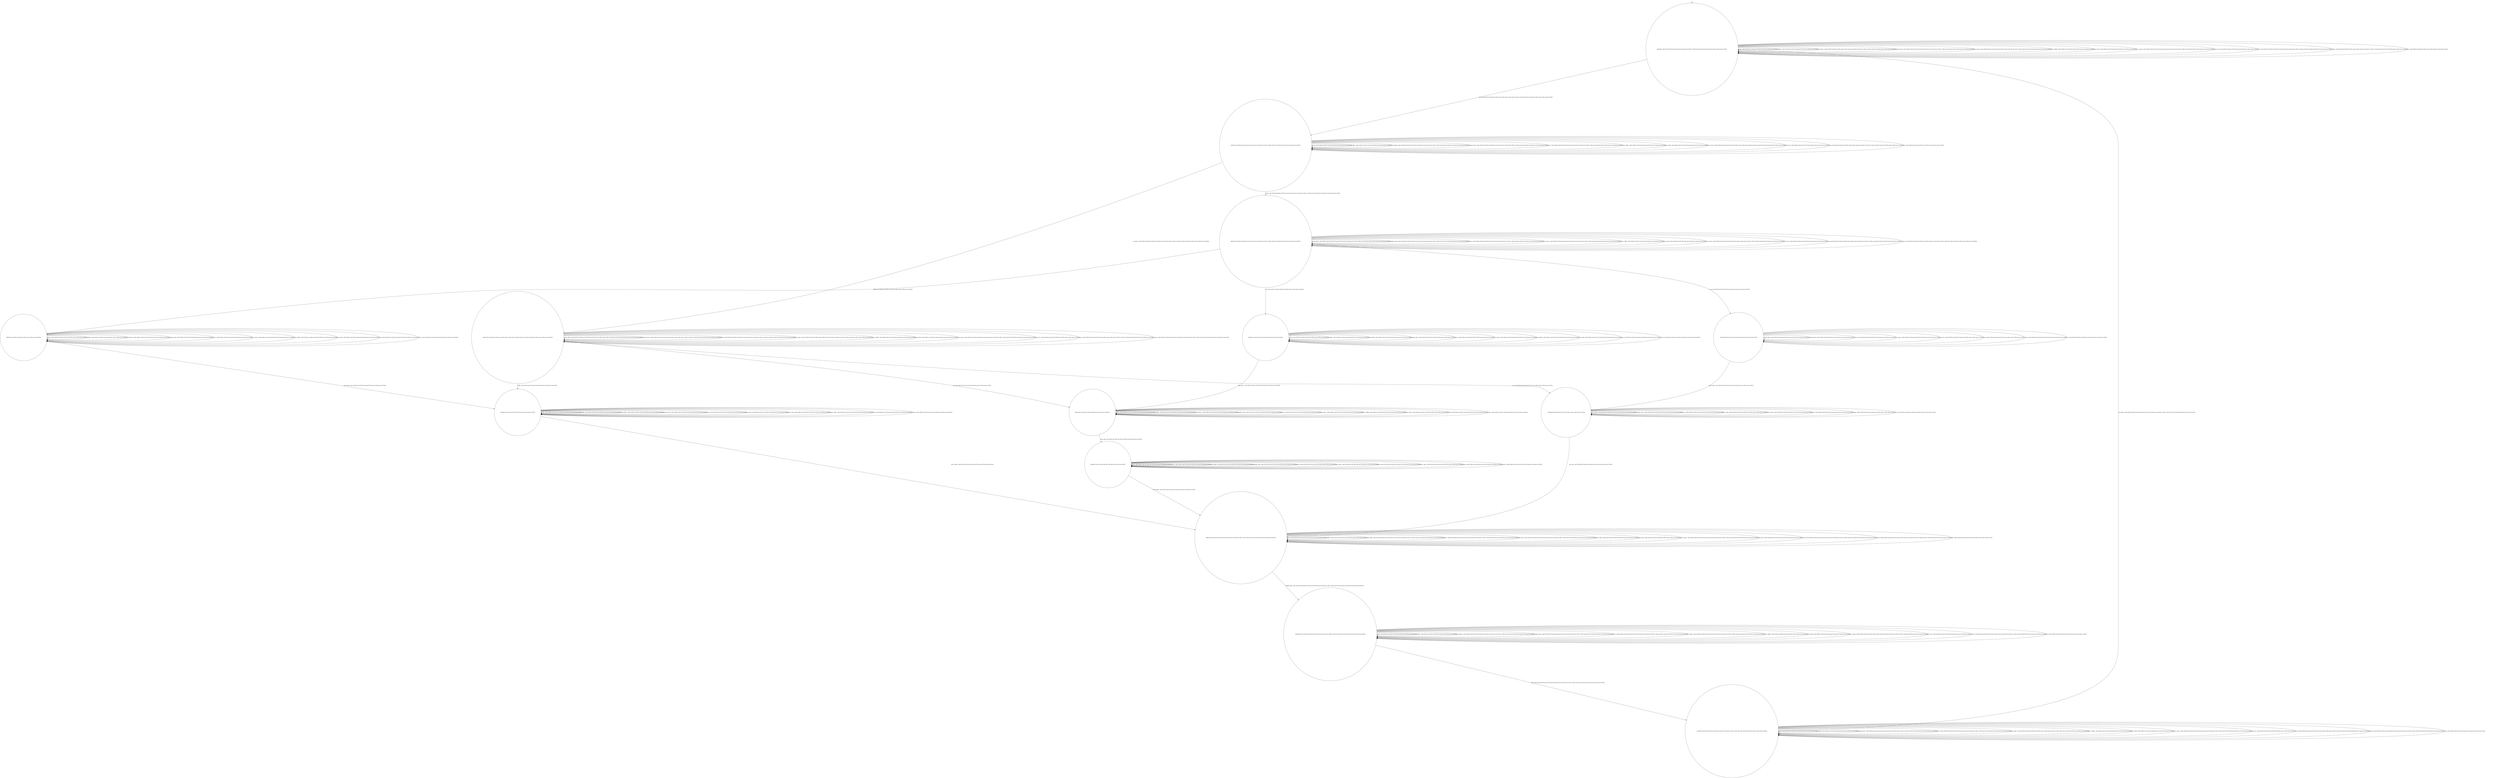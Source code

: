 digraph g {
	edge [lblstyle="above, sloped"];
	s0 [shape="circle" label="0@[((DOL and COF and CAP and TON and not TEA and not EUR) or (EUR and TEA and TON and not DOL and not CAP and not COF))]"];
	s1 [shape="circle" label="1@[((EUR and TEA and TON and not DOL and not CAP and not COF) or (DOL and COF and CAP and TON and not TEA and not EUR))]"];
	s2 [shape="circle" label="2@[((EUR and TEA and TON and not DOL and not CAP and not COF) or (DOL and COF and CAP and TON and not TEA and not EUR))]"];
	s3 [shape="circle" label="3@[((EUR and TEA and TON and not DOL and not CAP and not COF) or (DOL and COF and CAP and TON and not TEA and not EUR))]"];
	s4 [shape="circle" label="4@[((DOL and COF and CAP and TON and not TEA and not EUR))]"];
	s5 [shape="circle" label="5@[((DOL and COF and CAP and TON and not TEA and not EUR))]"];
	s6 [shape="circle" label="6@[((DOL and COF and CAP and TON and not TEA and not EUR))]"];
	s7 [shape="circle" label="7@[((DOL and COF and CAP and TON and not TEA and not EUR))]"];
	s8 [shape="circle" label="8@[((EUR and TEA and TON and not DOL and not CAP and not COF) or (DOL and COF and CAP and TON and not TEA and not EUR))]"];
	s9 [shape="circle" label="9@[((DOL and COF and CAP and TON and not TEA and not EUR))]"];
	s10 [shape="circle" label="10@[((EUR and TEA and TON and not DOL and not CAP and not COF) or (DOL and COF and CAP and TON and not TEA and not EUR))]"];
	s11 [shape="circle" label="11@[((EUR and TEA and TON and not DOL and not CAP and not COF) or (DOL and COF and CAP and TON and not TEA and not EUR))]"];
	s12 [shape="circle" label="12@[((EUR and TEA and TON and not DOL and not CAP and not COF))]"];
	s13 [shape="circle" label="13@[((EUR and TEA and TON and not DOL and not CAP and not COF))]"];
	s0 -> s0 [label="cap / nok() [((DOL and COF and CAP and TON and not TEA and not EUR))]"];
	s0 -> s0 [label="coffee / nok() [((DOL and COF and CAP and TON and not TEA and not EUR))]"];
	s0 -> s0 [label="cup_taken / nok() [((EUR and TEA and TON and not DOL and not CAP and not COF) or (DOL and COF and CAP and TON and not TEA and not EUR))]"];
	s0 -> s0 [label="display_done / nok() [((EUR and TEA and TON and not DOL and not CAP and not COF) or (DOL and COF and CAP and TON and not TEA and not EUR))]"];
	s0 -> s1 [label="euro / ok() [((EUR and TEA and TON and not DOL and not CAP and not COF) or (DOL and COF and CAP and TON and not TEA and not EUR))]"];
	s0 -> s0 [label="no_sugar / nok() [((EUR and TEA and TON and not DOL and not CAP and not COF) or (DOL and COF and CAP and TON and not TEA and not EUR))]"];
	s0 -> s0 [label="pour_coffee / nok() [((DOL and COF and CAP and TON and not TEA and not EUR))]"];
	s0 -> s0 [label="pour_milk / nok() [((DOL and COF and CAP and TON and not TEA and not EUR))]"];
	s0 -> s0 [label="pour_sugar / nok() [((EUR and TEA and TON and not DOL and not CAP and not COF) or (DOL and COF and CAP and TON and not TEA and not EUR))]"];
	s0 -> s0 [label="pour_tea / nok() [((EUR and TEA and TON and not DOL and not CAP and not COF))]"];
	s0 -> s0 [label="ring / nok() [((EUR and TEA and TON and not DOL and not CAP and not COF) or (DOL and COF and CAP and TON and not TEA and not EUR))]"];
	s0 -> s0 [label="sugar / nok() [((EUR and TEA and TON and not DOL and not CAP and not COF) or (DOL and COF and CAP and TON and not TEA and not EUR))]"];
	s0 -> s0 [label="tea / nok() [((EUR and TEA and TON and not DOL and not CAP and not COF))]"];
	s1 -> s1 [label="cap / nok() [((DOL and COF and CAP and TON and not TEA and not EUR))]"];
	s1 -> s1 [label="coffee / nok() [((DOL and COF and CAP and TON and not TEA and not EUR))]"];
	s1 -> s1 [label="cup_taken / nok() [((EUR and TEA and TON and not DOL and not CAP and not COF) or (DOL and COF and CAP and TON and not TEA and not EUR))]"];
	s1 -> s1 [label="display_done / nok() [((EUR and TEA and TON and not DOL and not CAP and not COF) or (DOL and COF and CAP and TON and not TEA and not EUR))]"];
	s1 -> s1 [label="euro / nok() [((EUR and TEA and TON and not DOL and not CAP and not COF) or (DOL and COF and CAP and TON and not TEA and not EUR))]"];
	s1 -> s2 [label="no_sugar / ok() [((EUR and TEA and TON and not DOL and not CAP and not COF) or (DOL and COF and CAP and TON and not TEA and not EUR))]"];
	s1 -> s1 [label="pour_coffee / nok() [((DOL and COF and CAP and TON and not TEA and not EUR))]"];
	s1 -> s1 [label="pour_milk / nok() [((DOL and COF and CAP and TON and not TEA and not EUR))]"];
	s1 -> s1 [label="pour_sugar / nok() [((EUR and TEA and TON and not DOL and not CAP and not COF) or (DOL and COF and CAP and TON and not TEA and not EUR))]"];
	s1 -> s1 [label="pour_tea / nok() [((EUR and TEA and TON and not DOL and not CAP and not COF))]"];
	s1 -> s1 [label="ring / nok() [((EUR and TEA and TON and not DOL and not CAP and not COF) or (DOL and COF and CAP and TON and not TEA and not EUR))]"];
	s1 -> s3 [label="sugar / ok() [((EUR and TEA and TON and not DOL and not CAP and not COF) or (DOL and COF and CAP and TON and not TEA and not EUR))]"];
	s1 -> s1 [label="tea / nok() [((EUR and TEA and TON and not DOL and not CAP and not COF))]"];
	s2 -> s6 [label="cap / ok() [((DOL and COF and CAP and TON and not TEA and not EUR))]"];
	s2 -> s7 [label="coffee / ok() [((DOL and COF and CAP and TON and not TEA and not EUR))]"];
	s2 -> s2 [label="cup_taken / nok() [((EUR and TEA and TON and not DOL and not CAP and not COF) or (DOL and COF and CAP and TON and not TEA and not EUR))]"];
	s2 -> s2 [label="display_done / nok() [((EUR and TEA and TON and not DOL and not CAP and not COF) or (DOL and COF and CAP and TON and not TEA and not EUR))]"];
	s2 -> s2 [label="euro / nok() [((EUR and TEA and TON and not DOL and not CAP and not COF) or (DOL and COF and CAP and TON and not TEA and not EUR))]"];
	s2 -> s2 [label="no_sugar / nok() [((EUR and TEA and TON and not DOL and not CAP and not COF) or (DOL and COF and CAP and TON and not TEA and not EUR))]"];
	s2 -> s2 [label="pour_coffee / nok() [((DOL and COF and CAP and TON and not TEA and not EUR))]"];
	s2 -> s2 [label="pour_milk / nok() [((DOL and COF and CAP and TON and not TEA and not EUR))]"];
	s2 -> s2 [label="pour_sugar / nok() [((EUR and TEA and TON and not DOL and not CAP and not COF) or (DOL and COF and CAP and TON and not TEA and not EUR))]"];
	s2 -> s2 [label="pour_tea / nok() [((EUR and TEA and TON and not DOL and not CAP and not COF))]"];
	s2 -> s2 [label="ring / nok() [((EUR and TEA and TON and not DOL and not CAP and not COF) or (DOL and COF and CAP and TON and not TEA and not EUR))]"];
	s2 -> s2 [label="sugar / void() [((EUR and TEA and TON and not DOL and not CAP and not COF) or (DOL and COF and CAP and TON and not TEA and not EUR))]"];
	s2 -> s13 [label="tea / ok() [((EUR and TEA and TON and not DOL and not CAP and not COF))]"];
	s3 -> s4 [label="cap / ok() [((DOL and COF and CAP and TON and not TEA and not EUR))]"];
	s3 -> s5 [label="coffee / ok() [((DOL and COF and CAP and TON and not TEA and not EUR))]"];
	s3 -> s3 [label="cup_taken / nok() [((EUR and TEA and TON and not DOL and not CAP and not COF) or (DOL and COF and CAP and TON and not TEA and not EUR))]"];
	s3 -> s3 [label="display_done / nok() [((EUR and TEA and TON and not DOL and not CAP and not COF) or (DOL and COF and CAP and TON and not TEA and not EUR))]"];
	s3 -> s3 [label="euro / nok() [((EUR and TEA and TON and not DOL and not CAP and not COF) or (DOL and COF and CAP and TON and not TEA and not EUR))]"];
	s3 -> s3 [label="no_sugar / void() [((EUR and TEA and TON and not DOL and not CAP and not COF) or (DOL and COF and CAP and TON and not TEA and not EUR))]"];
	s3 -> s3 [label="pour_coffee / nok() [((DOL and COF and CAP and TON and not TEA and not EUR))]"];
	s3 -> s3 [label="pour_milk / nok() [((DOL and COF and CAP and TON and not TEA and not EUR))]"];
	s3 -> s3 [label="pour_sugar / nok() [((EUR and TEA and TON and not DOL and not CAP and not COF) or (DOL and COF and CAP and TON and not TEA and not EUR))]"];
	s3 -> s3 [label="pour_tea / nok() [((EUR and TEA and TON and not DOL and not CAP and not COF))]"];
	s3 -> s3 [label="ring / nok() [((EUR and TEA and TON and not DOL and not CAP and not COF) or (DOL and COF and CAP and TON and not TEA and not EUR))]"];
	s3 -> s3 [label="sugar / nok() [((EUR and TEA and TON and not DOL and not CAP and not COF) or (DOL and COF and CAP and TON and not TEA and not EUR))]"];
	s3 -> s12 [label="tea / ok() [((EUR and TEA and TON and not DOL and not CAP and not COF))]"];
	s4 -> s4 [label="cap / nok() [((DOL and COF and CAP and TON and not TEA and not EUR))]"];
	s4 -> s4 [label="coffee / void() [((DOL and COF and CAP and TON and not TEA and not EUR))]"];
	s4 -> s4 [label="cup_taken / nok() [((DOL and COF and CAP and TON and not TEA and not EUR))]"];
	s4 -> s4 [label="display_done / nok() [((DOL and COF and CAP and TON and not TEA and not EUR))]"];
	s4 -> s4 [label="euro / nok() [((DOL and COF and CAP and TON and not TEA and not EUR))]"];
	s4 -> s4 [label="no_sugar / nok() [((DOL and COF and CAP and TON and not TEA and not EUR))]"];
	s4 -> s4 [label="pour_coffee / nok() [((DOL and COF and CAP and TON and not TEA and not EUR))]"];
	s4 -> s4 [label="pour_milk / nok() [((DOL and COF and CAP and TON and not TEA and not EUR))]"];
	s4 -> s6 [label="pour_sugar / ok() [((DOL and COF and CAP and TON and not TEA and not EUR))]"];
	s4 -> s4 [label="ring / nok() [((DOL and COF and CAP and TON and not TEA and not EUR))]"];
	s4 -> s4 [label="sugar / nok() [((DOL and COF and CAP and TON and not TEA and not EUR))]"];
	s5 -> s5 [label="cap / void() [((DOL and COF and CAP and TON and not TEA and not EUR))]"];
	s5 -> s5 [label="coffee / nok() [((DOL and COF and CAP and TON and not TEA and not EUR))]"];
	s5 -> s5 [label="cup_taken / nok() [((DOL and COF and CAP and TON and not TEA and not EUR))]"];
	s5 -> s5 [label="display_done / nok() [((DOL and COF and CAP and TON and not TEA and not EUR))]"];
	s5 -> s5 [label="euro / nok() [((DOL and COF and CAP and TON and not TEA and not EUR))]"];
	s5 -> s5 [label="no_sugar / nok() [((DOL and COF and CAP and TON and not TEA and not EUR))]"];
	s5 -> s5 [label="pour_coffee / nok() [((DOL and COF and CAP and TON and not TEA and not EUR))]"];
	s5 -> s5 [label="pour_milk / nok() [((DOL and COF and CAP and TON and not TEA and not EUR))]"];
	s5 -> s7 [label="pour_sugar / ok() [((DOL and COF and CAP and TON and not TEA and not EUR))]"];
	s5 -> s5 [label="ring / nok() [((DOL and COF and CAP and TON and not TEA and not EUR))]"];
	s5 -> s5 [label="sugar / nok() [((DOL and COF and CAP and TON and not TEA and not EUR))]"];
	s6 -> s6 [label="cap / nok() [((DOL and COF and CAP and TON and not TEA and not EUR))]"];
	s6 -> s6 [label="coffee / void() [((DOL and COF and CAP and TON and not TEA and not EUR))]"];
	s6 -> s6 [label="cup_taken / nok() [((DOL and COF and CAP and TON and not TEA and not EUR))]"];
	s6 -> s6 [label="display_done / nok() [((DOL and COF and CAP and TON and not TEA and not EUR))]"];
	s6 -> s6 [label="euro / nok() [((DOL and COF and CAP and TON and not TEA and not EUR))]"];
	s6 -> s6 [label="no_sugar / nok() [((DOL and COF and CAP and TON and not TEA and not EUR))]"];
	s6 -> s6 [label="pour_coffee / nok() [((DOL and COF and CAP and TON and not TEA and not EUR))]"];
	s6 -> s9 [label="pour_milk / ok() [((DOL and COF and CAP and TON and not TEA and not EUR))]"];
	s6 -> s6 [label="pour_sugar / nok() [((DOL and COF and CAP and TON and not TEA and not EUR))]"];
	s6 -> s6 [label="ring / nok() [((DOL and COF and CAP and TON and not TEA and not EUR))]"];
	s6 -> s6 [label="sugar / nok() [((DOL and COF and CAP and TON and not TEA and not EUR))]"];
	s7 -> s7 [label="cap / void() [((DOL and COF and CAP and TON and not TEA and not EUR))]"];
	s7 -> s7 [label="coffee / nok() [((DOL and COF and CAP and TON and not TEA and not EUR))]"];
	s7 -> s7 [label="cup_taken / nok() [((DOL and COF and CAP and TON and not TEA and not EUR))]"];
	s7 -> s7 [label="display_done / nok() [((DOL and COF and CAP and TON and not TEA and not EUR))]"];
	s7 -> s7 [label="euro / nok() [((DOL and COF and CAP and TON and not TEA and not EUR))]"];
	s7 -> s7 [label="no_sugar / nok() [((DOL and COF and CAP and TON and not TEA and not EUR))]"];
	s7 -> s8 [label="pour_coffee / ok() [((DOL and COF and CAP and TON and not TEA and not EUR))]"];
	s7 -> s7 [label="pour_milk / nok() [((DOL and COF and CAP and TON and not TEA and not EUR))]"];
	s7 -> s7 [label="pour_sugar / nok() [((DOL and COF and CAP and TON and not TEA and not EUR))]"];
	s7 -> s7 [label="ring / nok() [((DOL and COF and CAP and TON and not TEA and not EUR))]"];
	s7 -> s7 [label="sugar / nok() [((DOL and COF and CAP and TON and not TEA and not EUR))]"];
	s8 -> s8 [label="cap / nok() [((DOL and COF and CAP and TON and not TEA and not EUR))]"];
	s8 -> s8 [label="coffee / nok() [((DOL and COF and CAP and TON and not TEA and not EUR))]"];
	s8 -> s8 [label="cup_taken / nok() [((EUR and TEA and TON and not DOL and not CAP and not COF) or (DOL and COF and CAP and TON and not TEA and not EUR))]"];
	s8 -> s10 [label="display_done / ok() [((EUR and TEA and TON and not DOL and not CAP and not COF) or (DOL and COF and CAP and TON and not TEA and not EUR))]"];
	s8 -> s8 [label="euro / nok() [((EUR and TEA and TON and not DOL and not CAP and not COF) or (DOL and COF and CAP and TON and not TEA and not EUR))]"];
	s8 -> s8 [label="no_sugar / nok() [((EUR and TEA and TON and not DOL and not CAP and not COF) or (DOL and COF and CAP and TON and not TEA and not EUR))]"];
	s8 -> s8 [label="pour_coffee / nok() [((DOL and COF and CAP and TON and not TEA and not EUR))]"];
	s8 -> s8 [label="pour_milk / nok() [((DOL and COF and CAP and TON and not TEA and not EUR))]"];
	s8 -> s8 [label="pour_sugar / nok() [((EUR and TEA and TON and not DOL and not CAP and not COF) or (DOL and COF and CAP and TON and not TEA and not EUR))]"];
	s8 -> s8 [label="pour_tea / nok() [((EUR and TEA and TON and not DOL and not CAP and not COF))]"];
	s8 -> s8 [label="ring / nok() [((EUR and TEA and TON and not DOL and not CAP and not COF) or (DOL and COF and CAP and TON and not TEA and not EUR))]"];
	s8 -> s8 [label="sugar / nok() [((EUR and TEA and TON and not DOL and not CAP and not COF) or (DOL and COF and CAP and TON and not TEA and not EUR))]"];
	s8 -> s8 [label="tea / nok() [((EUR and TEA and TON and not DOL and not CAP and not COF))]"];
	s9 -> s9 [label="cap / nok() [((DOL and COF and CAP and TON and not TEA and not EUR))]"];
	s9 -> s9 [label="coffee / nok() [((DOL and COF and CAP and TON and not TEA and not EUR))]"];
	s9 -> s9 [label="cup_taken / nok() [((DOL and COF and CAP and TON and not TEA and not EUR))]"];
	s9 -> s9 [label="display_done / nok() [((DOL and COF and CAP and TON and not TEA and not EUR))]"];
	s9 -> s9 [label="euro / nok() [((DOL and COF and CAP and TON and not TEA and not EUR))]"];
	s9 -> s9 [label="no_sugar / nok() [((DOL and COF and CAP and TON and not TEA and not EUR))]"];
	s9 -> s8 [label="pour_coffee / ok() [((DOL and COF and CAP and TON and not TEA and not EUR))]"];
	s9 -> s9 [label="pour_milk / nok() [((DOL and COF and CAP and TON and not TEA and not EUR))]"];
	s9 -> s9 [label="pour_sugar / nok() [((DOL and COF and CAP and TON and not TEA and not EUR))]"];
	s9 -> s9 [label="ring / nok() [((DOL and COF and CAP and TON and not TEA and not EUR))]"];
	s9 -> s9 [label="sugar / nok() [((DOL and COF and CAP and TON and not TEA and not EUR))]"];
	s10 -> s10 [label="cap / nok() [((DOL and COF and CAP and TON and not TEA and not EUR))]"];
	s10 -> s10 [label="coffee / nok() [((DOL and COF and CAP and TON and not TEA and not EUR))]"];
	s10 -> s10 [label="cup_taken / nok() [((EUR and TEA and TON and not DOL and not CAP and not COF) or (DOL and COF and CAP and TON and not TEA and not EUR))]"];
	s10 -> s10 [label="display_done / nok() [((EUR and TEA and TON and not DOL and not CAP and not COF) or (DOL and COF and CAP and TON and not TEA and not EUR))]"];
	s10 -> s10 [label="euro / nok() [((EUR and TEA and TON and not DOL and not CAP and not COF) or (DOL and COF and CAP and TON and not TEA and not EUR))]"];
	s10 -> s10 [label="no_sugar / nok() [((EUR and TEA and TON and not DOL and not CAP and not COF) or (DOL and COF and CAP and TON and not TEA and not EUR))]"];
	s10 -> s10 [label="pour_coffee / nok() [((DOL and COF and CAP and TON and not TEA and not EUR))]"];
	s10 -> s10 [label="pour_milk / nok() [((DOL and COF and CAP and TON and not TEA and not EUR))]"];
	s10 -> s10 [label="pour_sugar / nok() [((EUR and TEA and TON and not DOL and not CAP and not COF) or (DOL and COF and CAP and TON and not TEA and not EUR))]"];
	s10 -> s10 [label="pour_tea / nok() [((EUR and TEA and TON and not DOL and not CAP and not COF))]"];
	s10 -> s11 [label="ring / ok() [((EUR and TEA and TON and not DOL and not CAP and not COF) or (DOL and COF and CAP and TON and not TEA and not EUR))]"];
	s10 -> s10 [label="sugar / nok() [((EUR and TEA and TON and not DOL and not CAP and not COF) or (DOL and COF and CAP and TON and not TEA and not EUR))]"];
	s10 -> s10 [label="tea / nok() [((EUR and TEA and TON and not DOL and not CAP and not COF))]"];
	s11 -> s11 [label="cap / nok() [((DOL and COF and CAP and TON and not TEA and not EUR))]"];
	s11 -> s11 [label="coffee / nok() [((DOL and COF and CAP and TON and not TEA and not EUR))]"];
	s11 -> s0 [label="cup_taken / ok() [((EUR and TEA and TON and not DOL and not CAP and not COF) or (DOL and COF and CAP and TON and not TEA and not EUR))]"];
	s11 -> s11 [label="display_done / nok() [((EUR and TEA and TON and not DOL and not CAP and not COF) or (DOL and COF and CAP and TON and not TEA and not EUR))]"];
	s11 -> s11 [label="euro / nok() [((EUR and TEA and TON and not DOL and not CAP and not COF) or (DOL and COF and CAP and TON and not TEA and not EUR))]"];
	s11 -> s11 [label="no_sugar / nok() [((EUR and TEA and TON and not DOL and not CAP and not COF) or (DOL and COF and CAP and TON and not TEA and not EUR))]"];
	s11 -> s11 [label="pour_coffee / nok() [((DOL and COF and CAP and TON and not TEA and not EUR))]"];
	s11 -> s11 [label="pour_milk / nok() [((DOL and COF and CAP and TON and not TEA and not EUR))]"];
	s11 -> s11 [label="pour_sugar / nok() [((EUR and TEA and TON and not DOL and not CAP and not COF) or (DOL and COF and CAP and TON and not TEA and not EUR))]"];
	s11 -> s11 [label="pour_tea / nok() [((EUR and TEA and TON and not DOL and not CAP and not COF))]"];
	s11 -> s11 [label="ring / nok() [((EUR and TEA and TON and not DOL and not CAP and not COF) or (DOL and COF and CAP and TON and not TEA and not EUR))]"];
	s11 -> s11 [label="sugar / nok() [((EUR and TEA and TON and not DOL and not CAP and not COF) or (DOL and COF and CAP and TON and not TEA and not EUR))]"];
	s11 -> s11 [label="tea / nok() [((EUR and TEA and TON and not DOL and not CAP and not COF))]"];
	s12 -> s12 [label="cup_taken / nok() [((EUR and TEA and TON and not DOL and not CAP and not COF))]"];
	s12 -> s12 [label="display_done / nok() [((EUR and TEA and TON and not DOL and not CAP and not COF))]"];
	s12 -> s12 [label="euro / nok() [((EUR and TEA and TON and not DOL and not CAP and not COF))]"];
	s12 -> s12 [label="no_sugar / nok() [((EUR and TEA and TON and not DOL and not CAP and not COF))]"];
	s12 -> s13 [label="pour_sugar / ok() [((EUR and TEA and TON and not DOL and not CAP and not COF))]"];
	s12 -> s12 [label="pour_tea / nok() [((EUR and TEA and TON and not DOL and not CAP and not COF))]"];
	s12 -> s12 [label="ring / nok() [((EUR and TEA and TON and not DOL and not CAP and not COF))]"];
	s12 -> s12 [label="sugar / nok() [((EUR and TEA and TON and not DOL and not CAP and not COF))]"];
	s12 -> s12 [label="tea / nok() [((EUR and TEA and TON and not DOL and not CAP and not COF))]"];
	s13 -> s13 [label="cup_taken / nok() [((EUR and TEA and TON and not DOL and not CAP and not COF))]"];
	s13 -> s13 [label="display_done / nok() [((EUR and TEA and TON and not DOL and not CAP and not COF))]"];
	s13 -> s13 [label="euro / nok() [((EUR and TEA and TON and not DOL and not CAP and not COF))]"];
	s13 -> s13 [label="no_sugar / nok() [((EUR and TEA and TON and not DOL and not CAP and not COF))]"];
	s13 -> s13 [label="pour_sugar / nok() [((EUR and TEA and TON and not DOL and not CAP and not COF))]"];
	s13 -> s8 [label="pour_tea / ok() [((EUR and TEA and TON and not DOL and not CAP and not COF))]"];
	s13 -> s13 [label="ring / nok() [((EUR and TEA and TON and not DOL and not CAP and not COF))]"];
	s13 -> s13 [label="sugar / nok() [((EUR and TEA and TON and not DOL and not CAP and not COF))]"];
	s13 -> s13 [label="tea / nok() [((EUR and TEA and TON and not DOL and not CAP and not COF))]"];
	__start0 [label="" shape="none" width="0" height="0"];
	__start0 -> s0;
}